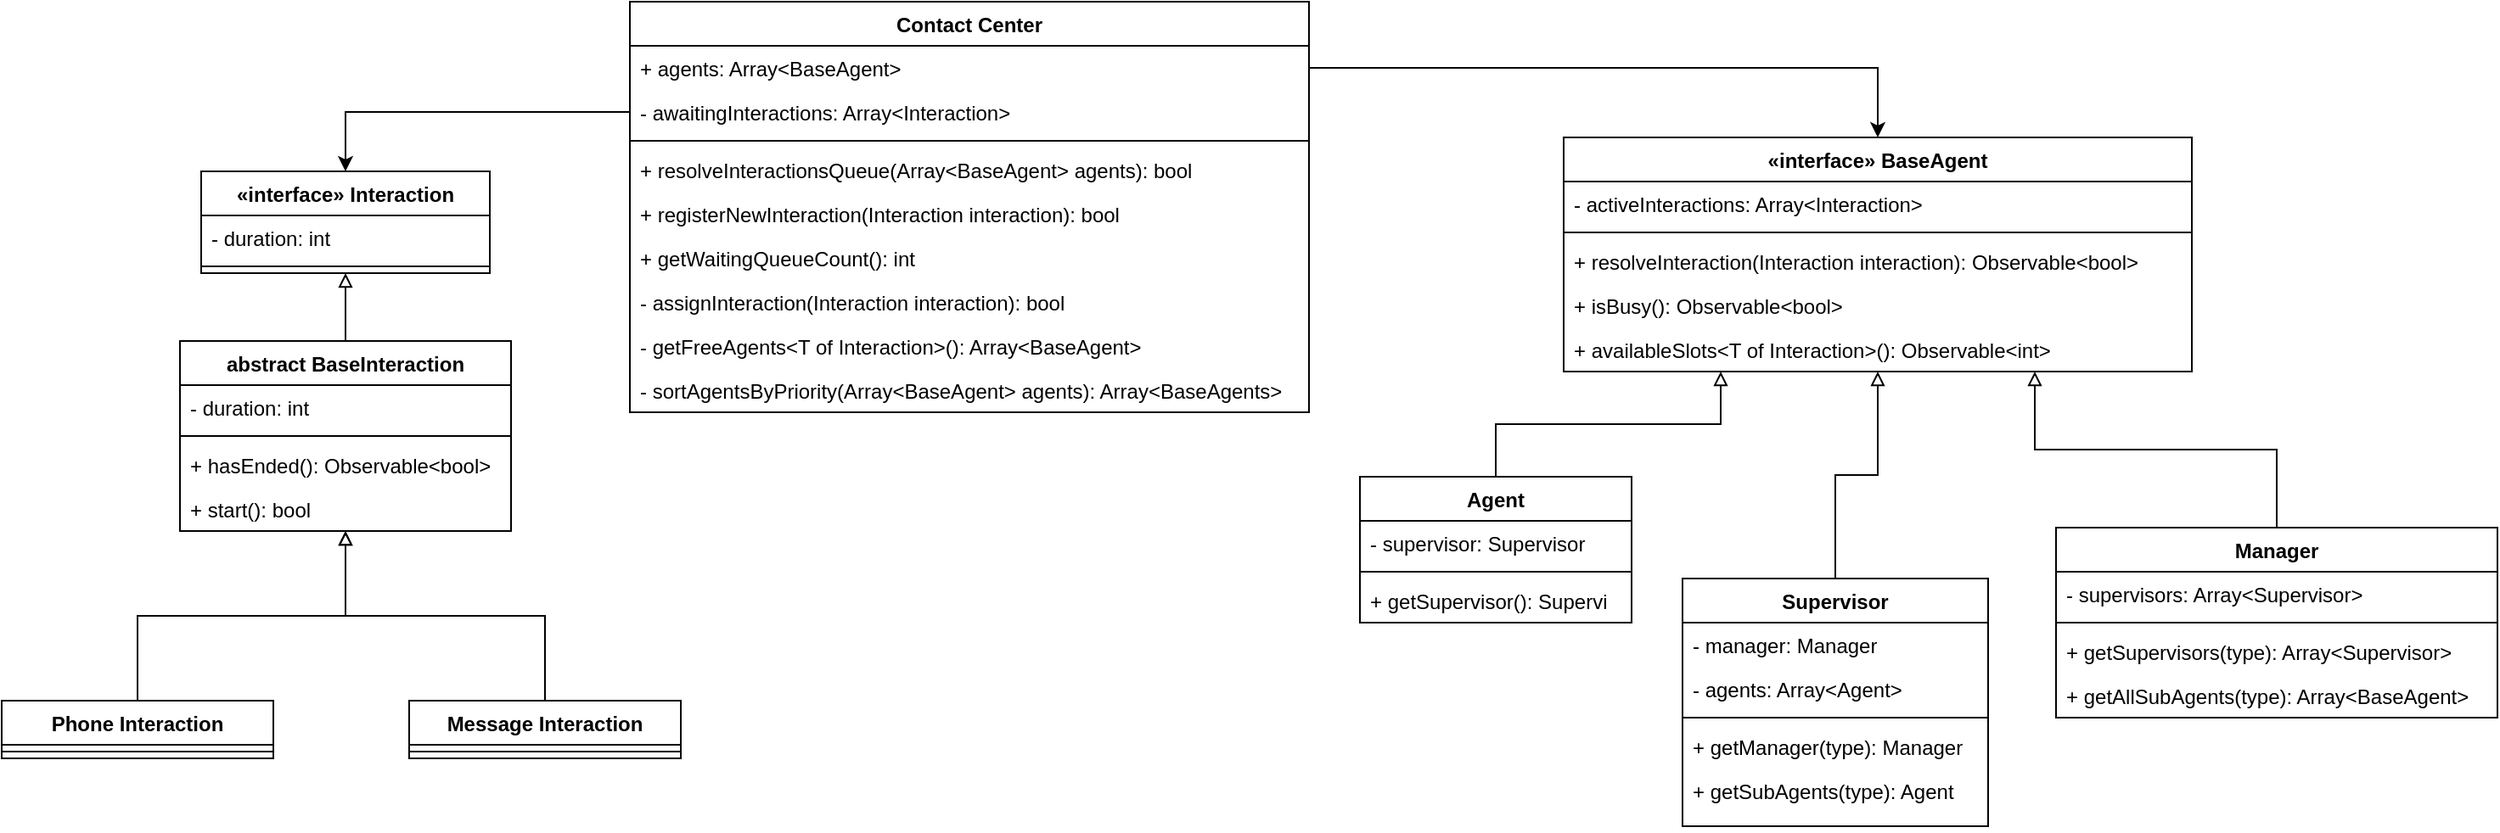 <mxfile version="14.9.6" type="device"><diagram id="9mXvaVSuT-yr561JVfZQ" name="Page-1"><mxGraphModel dx="1086" dy="806" grid="1" gridSize="10" guides="1" tooltips="1" connect="1" arrows="1" fold="1" page="1" pageScale="1" pageWidth="850" pageHeight="1100" math="0" shadow="0"><root><mxCell id="0"/><mxCell id="1" parent="0"/><mxCell id="VfbLvijLUW6u_aJ8UXOx-10" style="edgeStyle=orthogonalEdgeStyle;rounded=0;orthogonalLoop=1;jettySize=auto;html=1;startArrow=none;startFill=0;endArrow=block;endFill=0;" edge="1" parent="1" source="rVlFmZ7Iy4KIFGHd2SEh-2" target="VfbLvijLUW6u_aJ8UXOx-1"><mxGeometry relative="1" as="geometry"/></mxCell><mxCell id="rVlFmZ7Iy4KIFGHd2SEh-2" value="Message Interaction" style="swimlane;fontStyle=1;align=center;verticalAlign=top;childLayout=stackLayout;horizontal=1;startSize=26;horizontalStack=0;resizeParent=1;resizeParentMax=0;resizeLast=0;collapsible=1;marginBottom=0;" parent="1" vertex="1"><mxGeometry x="250" y="962" width="160" height="34" as="geometry"/></mxCell><mxCell id="rVlFmZ7Iy4KIFGHd2SEh-4" value="" style="line;strokeWidth=1;fillColor=none;align=left;verticalAlign=middle;spacingTop=-1;spacingLeft=3;spacingRight=3;rotatable=0;labelPosition=right;points=[];portConstraint=eastwest;" parent="rVlFmZ7Iy4KIFGHd2SEh-2" vertex="1"><mxGeometry y="26" width="160" height="8" as="geometry"/></mxCell><mxCell id="VfbLvijLUW6u_aJ8UXOx-11" style="edgeStyle=orthogonalEdgeStyle;rounded=0;orthogonalLoop=1;jettySize=auto;html=1;startArrow=none;startFill=0;endArrow=block;endFill=0;" edge="1" parent="1" source="rVlFmZ7Iy4KIFGHd2SEh-6" target="VfbLvijLUW6u_aJ8UXOx-1"><mxGeometry relative="1" as="geometry"/></mxCell><mxCell id="rVlFmZ7Iy4KIFGHd2SEh-6" value="Phone Interaction" style="swimlane;fontStyle=1;align=center;verticalAlign=top;childLayout=stackLayout;horizontal=1;startSize=26;horizontalStack=0;resizeParent=1;resizeParentMax=0;resizeLast=0;collapsible=1;marginBottom=0;" parent="1" vertex="1"><mxGeometry x="10" y="962" width="160" height="34" as="geometry"/></mxCell><mxCell id="rVlFmZ7Iy4KIFGHd2SEh-8" value="" style="line;strokeWidth=1;fillColor=none;align=left;verticalAlign=middle;spacingTop=-1;spacingLeft=3;spacingRight=3;rotatable=0;labelPosition=right;points=[];portConstraint=eastwest;" parent="rVlFmZ7Iy4KIFGHd2SEh-6" vertex="1"><mxGeometry y="26" width="160" height="8" as="geometry"/></mxCell><mxCell id="rVlFmZ7Iy4KIFGHd2SEh-12" value="Agent" style="swimlane;fontStyle=1;align=center;verticalAlign=top;childLayout=stackLayout;horizontal=1;startSize=26;horizontalStack=0;resizeParent=1;resizeParentMax=0;resizeLast=0;collapsible=1;marginBottom=0;" parent="1" vertex="1"><mxGeometry x="810" y="830" width="160" height="86" as="geometry"/></mxCell><mxCell id="rVlFmZ7Iy4KIFGHd2SEh-13" value="- supervisor: Supervisor" style="text;strokeColor=none;fillColor=none;align=left;verticalAlign=top;spacingLeft=4;spacingRight=4;overflow=hidden;rotatable=0;points=[[0,0.5],[1,0.5]];portConstraint=eastwest;" parent="rVlFmZ7Iy4KIFGHd2SEh-12" vertex="1"><mxGeometry y="26" width="160" height="26" as="geometry"/></mxCell><mxCell id="rVlFmZ7Iy4KIFGHd2SEh-14" value="" style="line;strokeWidth=1;fillColor=none;align=left;verticalAlign=middle;spacingTop=-1;spacingLeft=3;spacingRight=3;rotatable=0;labelPosition=right;points=[];portConstraint=eastwest;" parent="rVlFmZ7Iy4KIFGHd2SEh-12" vertex="1"><mxGeometry y="52" width="160" height="8" as="geometry"/></mxCell><mxCell id="rVlFmZ7Iy4KIFGHd2SEh-15" value="+ getSupervisor(): Supervi" style="text;strokeColor=none;fillColor=none;align=left;verticalAlign=top;spacingLeft=4;spacingRight=4;overflow=hidden;rotatable=0;points=[[0,0.5],[1,0.5]];portConstraint=eastwest;" parent="rVlFmZ7Iy4KIFGHd2SEh-12" vertex="1"><mxGeometry y="60" width="160" height="26" as="geometry"/></mxCell><mxCell id="bqos2zg2RV2krhV23c68-33" style="edgeStyle=orthogonalEdgeStyle;rounded=0;orthogonalLoop=1;jettySize=auto;html=1;exitX=0.5;exitY=0;exitDx=0;exitDy=0;startArrow=none;startFill=0;endArrow=block;endFill=0;" parent="1" source="rVlFmZ7Iy4KIFGHd2SEh-16" target="rVlFmZ7Iy4KIFGHd2SEh-28" edge="1"><mxGeometry relative="1" as="geometry"/></mxCell><mxCell id="rVlFmZ7Iy4KIFGHd2SEh-16" value="Supervisor" style="swimlane;fontStyle=1;align=center;verticalAlign=top;childLayout=stackLayout;horizontal=1;startSize=26;horizontalStack=0;resizeParent=1;resizeParentMax=0;resizeLast=0;collapsible=1;marginBottom=0;" parent="1" vertex="1"><mxGeometry x="1000" y="890" width="180" height="146" as="geometry"/></mxCell><mxCell id="rVlFmZ7Iy4KIFGHd2SEh-17" value="- manager: Manager" style="text;strokeColor=none;fillColor=none;align=left;verticalAlign=top;spacingLeft=4;spacingRight=4;overflow=hidden;rotatable=0;points=[[0,0.5],[1,0.5]];portConstraint=eastwest;" parent="rVlFmZ7Iy4KIFGHd2SEh-16" vertex="1"><mxGeometry y="26" width="180" height="26" as="geometry"/></mxCell><mxCell id="bqos2zg2RV2krhV23c68-34" value="- agents: Array&lt;Agent&gt;" style="text;strokeColor=none;fillColor=none;align=left;verticalAlign=top;spacingLeft=4;spacingRight=4;overflow=hidden;rotatable=0;points=[[0,0.5],[1,0.5]];portConstraint=eastwest;" parent="rVlFmZ7Iy4KIFGHd2SEh-16" vertex="1"><mxGeometry y="52" width="180" height="26" as="geometry"/></mxCell><mxCell id="rVlFmZ7Iy4KIFGHd2SEh-18" value="" style="line;strokeWidth=1;fillColor=none;align=left;verticalAlign=middle;spacingTop=-1;spacingLeft=3;spacingRight=3;rotatable=0;labelPosition=right;points=[];portConstraint=eastwest;" parent="rVlFmZ7Iy4KIFGHd2SEh-16" vertex="1"><mxGeometry y="78" width="180" height="8" as="geometry"/></mxCell><mxCell id="rVlFmZ7Iy4KIFGHd2SEh-19" value="+ getManager(type): Manager" style="text;strokeColor=none;fillColor=none;align=left;verticalAlign=top;spacingLeft=4;spacingRight=4;overflow=hidden;rotatable=0;points=[[0,0.5],[1,0.5]];portConstraint=eastwest;" parent="rVlFmZ7Iy4KIFGHd2SEh-16" vertex="1"><mxGeometry y="86" width="180" height="26" as="geometry"/></mxCell><mxCell id="bqos2zg2RV2krhV23c68-35" value="+ getSubAgents(type): Agent" style="text;strokeColor=none;fillColor=none;align=left;verticalAlign=top;spacingLeft=4;spacingRight=4;overflow=hidden;rotatable=0;points=[[0,0.5],[1,0.5]];portConstraint=eastwest;" parent="rVlFmZ7Iy4KIFGHd2SEh-16" vertex="1"><mxGeometry y="112" width="180" height="34" as="geometry"/></mxCell><mxCell id="rVlFmZ7Iy4KIFGHd2SEh-20" value="Manager" style="swimlane;fontStyle=1;align=center;verticalAlign=top;childLayout=stackLayout;horizontal=1;startSize=26;horizontalStack=0;resizeParent=1;resizeParentMax=0;resizeLast=0;collapsible=1;marginBottom=0;" parent="1" vertex="1"><mxGeometry x="1220" y="860" width="260" height="112" as="geometry"/></mxCell><mxCell id="bqos2zg2RV2krhV23c68-36" value="- supervisors: Array&lt;Supervisor&gt;" style="text;strokeColor=none;fillColor=none;align=left;verticalAlign=top;spacingLeft=4;spacingRight=4;overflow=hidden;rotatable=0;points=[[0,0.5],[1,0.5]];portConstraint=eastwest;" parent="rVlFmZ7Iy4KIFGHd2SEh-20" vertex="1"><mxGeometry y="26" width="260" height="26" as="geometry"/></mxCell><mxCell id="rVlFmZ7Iy4KIFGHd2SEh-22" value="" style="line;strokeWidth=1;fillColor=none;align=left;verticalAlign=middle;spacingTop=-1;spacingLeft=3;spacingRight=3;rotatable=0;labelPosition=right;points=[];portConstraint=eastwest;" parent="rVlFmZ7Iy4KIFGHd2SEh-20" vertex="1"><mxGeometry y="52" width="260" height="8" as="geometry"/></mxCell><mxCell id="rVlFmZ7Iy4KIFGHd2SEh-23" value="+ getSupervisors(type): Array&lt;Supervisor&gt;" style="text;strokeColor=none;fillColor=none;align=left;verticalAlign=top;spacingLeft=4;spacingRight=4;overflow=hidden;rotatable=0;points=[[0,0.5],[1,0.5]];portConstraint=eastwest;" parent="rVlFmZ7Iy4KIFGHd2SEh-20" vertex="1"><mxGeometry y="60" width="260" height="26" as="geometry"/></mxCell><mxCell id="bqos2zg2RV2krhV23c68-37" value="+ getAllSubAgents(type): Array&lt;BaseAgent&gt;" style="text;strokeColor=none;fillColor=none;align=left;verticalAlign=top;spacingLeft=4;spacingRight=4;overflow=hidden;rotatable=0;points=[[0,0.5],[1,0.5]];portConstraint=eastwest;" parent="rVlFmZ7Iy4KIFGHd2SEh-20" vertex="1"><mxGeometry y="86" width="260" height="26" as="geometry"/></mxCell><mxCell id="bqos2zg2RV2krhV23c68-4" style="edgeStyle=orthogonalEdgeStyle;rounded=0;orthogonalLoop=1;jettySize=auto;html=1;exitX=0.25;exitY=1;exitDx=0;exitDy=0;endArrow=none;endFill=0;startArrow=block;startFill=0;" parent="1" source="rVlFmZ7Iy4KIFGHd2SEh-28" target="rVlFmZ7Iy4KIFGHd2SEh-12" edge="1"><mxGeometry relative="1" as="geometry"/></mxCell><mxCell id="bqos2zg2RV2krhV23c68-6" style="edgeStyle=orthogonalEdgeStyle;rounded=0;orthogonalLoop=1;jettySize=auto;html=1;exitX=0.75;exitY=1;exitDx=0;exitDy=0;endArrow=none;endFill=0;startArrow=block;startFill=0;" parent="1" source="rVlFmZ7Iy4KIFGHd2SEh-28" target="rVlFmZ7Iy4KIFGHd2SEh-20" edge="1"><mxGeometry relative="1" as="geometry"/></mxCell><mxCell id="bqos2zg2RV2krhV23c68-31" style="edgeStyle=orthogonalEdgeStyle;rounded=0;orthogonalLoop=1;jettySize=auto;html=1;exitX=0.5;exitY=0;exitDx=0;exitDy=0;entryX=1;entryY=0.5;entryDx=0;entryDy=0;startArrow=classic;startFill=1;endArrow=none;endFill=0;" parent="1" source="rVlFmZ7Iy4KIFGHd2SEh-28" target="bqos2zg2RV2krhV23c68-9" edge="1"><mxGeometry relative="1" as="geometry"/></mxCell><mxCell id="rVlFmZ7Iy4KIFGHd2SEh-28" value="«interface» BaseAgent" style="swimlane;fontStyle=1;align=center;verticalAlign=top;childLayout=stackLayout;horizontal=1;startSize=26;horizontalStack=0;resizeParent=1;resizeParentMax=0;resizeLast=0;collapsible=1;marginBottom=0;" parent="1" vertex="1"><mxGeometry x="930" y="630" width="370" height="138" as="geometry"/></mxCell><mxCell id="rVlFmZ7Iy4KIFGHd2SEh-29" value="- activeInteractions: Array&lt;Interaction&gt;" style="text;strokeColor=none;fillColor=none;align=left;verticalAlign=top;spacingLeft=4;spacingRight=4;overflow=hidden;rotatable=0;points=[[0,0.5],[1,0.5]];portConstraint=eastwest;" parent="rVlFmZ7Iy4KIFGHd2SEh-28" vertex="1"><mxGeometry y="26" width="370" height="26" as="geometry"/></mxCell><mxCell id="rVlFmZ7Iy4KIFGHd2SEh-30" value="" style="line;strokeWidth=1;fillColor=none;align=left;verticalAlign=middle;spacingTop=-1;spacingLeft=3;spacingRight=3;rotatable=0;labelPosition=right;points=[];portConstraint=eastwest;" parent="rVlFmZ7Iy4KIFGHd2SEh-28" vertex="1"><mxGeometry y="52" width="370" height="8" as="geometry"/></mxCell><mxCell id="rVlFmZ7Iy4KIFGHd2SEh-31" value="+ resolveInteraction(Interaction interaction): Observable&lt;bool&gt;" style="text;strokeColor=none;fillColor=none;align=left;verticalAlign=top;spacingLeft=4;spacingRight=4;overflow=hidden;rotatable=0;points=[[0,0.5],[1,0.5]];portConstraint=eastwest;" parent="rVlFmZ7Iy4KIFGHd2SEh-28" vertex="1"><mxGeometry y="60" width="370" height="26" as="geometry"/></mxCell><mxCell id="bqos2zg2RV2krhV23c68-32" value="+ isBusy(): Observable&lt;bool&gt;" style="text;strokeColor=none;fillColor=none;align=left;verticalAlign=top;spacingLeft=4;spacingRight=4;overflow=hidden;rotatable=0;points=[[0,0.5],[1,0.5]];portConstraint=eastwest;" parent="rVlFmZ7Iy4KIFGHd2SEh-28" vertex="1"><mxGeometry y="86" width="370" height="26" as="geometry"/></mxCell><mxCell id="rVlFmZ7Iy4KIFGHd2SEh-32" value="+ availableSlots&lt;T of Interaction&gt;(): Observable&lt;int&gt;" style="text;strokeColor=none;fillColor=none;align=left;verticalAlign=top;spacingLeft=4;spacingRight=4;overflow=hidden;rotatable=0;points=[[0,0.5],[1,0.5]];portConstraint=eastwest;" parent="rVlFmZ7Iy4KIFGHd2SEh-28" vertex="1"><mxGeometry y="112" width="370" height="26" as="geometry"/></mxCell><mxCell id="bqos2zg2RV2krhV23c68-30" style="edgeStyle=orthogonalEdgeStyle;rounded=0;orthogonalLoop=1;jettySize=auto;html=1;exitX=0.5;exitY=0;exitDx=0;exitDy=0;entryX=0;entryY=0.5;entryDx=0;entryDy=0;startArrow=classic;startFill=1;endArrow=none;endFill=0;" parent="1" source="rVlFmZ7Iy4KIFGHd2SEh-40" target="bqos2zg2RV2krhV23c68-17" edge="1"><mxGeometry relative="1" as="geometry"/></mxCell><mxCell id="VfbLvijLUW6u_aJ8UXOx-8" style="edgeStyle=orthogonalEdgeStyle;rounded=0;orthogonalLoop=1;jettySize=auto;html=1;exitX=0.5;exitY=1;exitDx=0;exitDy=0;entryX=0.5;entryY=0;entryDx=0;entryDy=0;endArrow=none;endFill=0;startArrow=block;startFill=0;" edge="1" parent="1" source="rVlFmZ7Iy4KIFGHd2SEh-40" target="VfbLvijLUW6u_aJ8UXOx-1"><mxGeometry relative="1" as="geometry"/></mxCell><mxCell id="rVlFmZ7Iy4KIFGHd2SEh-40" value="«interface» Interaction" style="swimlane;fontStyle=1;align=center;verticalAlign=top;childLayout=stackLayout;horizontal=1;startSize=26;horizontalStack=0;resizeParent=1;resizeParentMax=0;resizeLast=0;collapsible=1;marginBottom=0;" parent="1" vertex="1"><mxGeometry x="127.5" y="650" width="170" height="60" as="geometry"/></mxCell><mxCell id="rVlFmZ7Iy4KIFGHd2SEh-41" value="- duration: int" style="text;strokeColor=none;fillColor=none;align=left;verticalAlign=top;spacingLeft=4;spacingRight=4;overflow=hidden;rotatable=0;points=[[0,0.5],[1,0.5]];portConstraint=eastwest;" parent="rVlFmZ7Iy4KIFGHd2SEh-40" vertex="1"><mxGeometry y="26" width="170" height="26" as="geometry"/></mxCell><mxCell id="rVlFmZ7Iy4KIFGHd2SEh-42" value="" style="line;strokeWidth=1;fillColor=none;align=left;verticalAlign=middle;spacingTop=-1;spacingLeft=3;spacingRight=3;rotatable=0;labelPosition=right;points=[];portConstraint=eastwest;" parent="rVlFmZ7Iy4KIFGHd2SEh-40" vertex="1"><mxGeometry y="52" width="170" height="8" as="geometry"/></mxCell><mxCell id="bqos2zg2RV2krhV23c68-8" value="Contact Center" style="swimlane;fontStyle=1;align=center;verticalAlign=top;childLayout=stackLayout;horizontal=1;startSize=26;horizontalStack=0;resizeParent=1;resizeParentMax=0;resizeLast=0;collapsible=1;marginBottom=0;" parent="1" vertex="1"><mxGeometry x="380" y="550" width="400" height="242" as="geometry"/></mxCell><mxCell id="bqos2zg2RV2krhV23c68-9" value="+ agents: Array&lt;BaseAgent&gt;" style="text;strokeColor=none;fillColor=none;align=left;verticalAlign=top;spacingLeft=4;spacingRight=4;overflow=hidden;rotatable=0;points=[[0,0.5],[1,0.5]];portConstraint=eastwest;" parent="bqos2zg2RV2krhV23c68-8" vertex="1"><mxGeometry y="26" width="400" height="26" as="geometry"/></mxCell><mxCell id="bqos2zg2RV2krhV23c68-17" value="- awaitingInteractions: Array&lt;Interaction&gt;" style="text;strokeColor=none;fillColor=none;align=left;verticalAlign=top;spacingLeft=4;spacingRight=4;overflow=hidden;rotatable=0;points=[[0,0.5],[1,0.5]];portConstraint=eastwest;" parent="bqos2zg2RV2krhV23c68-8" vertex="1"><mxGeometry y="52" width="400" height="26" as="geometry"/></mxCell><mxCell id="bqos2zg2RV2krhV23c68-10" value="" style="line;strokeWidth=1;fillColor=none;align=left;verticalAlign=middle;spacingTop=-1;spacingLeft=3;spacingRight=3;rotatable=0;labelPosition=right;points=[];portConstraint=eastwest;" parent="bqos2zg2RV2krhV23c68-8" vertex="1"><mxGeometry y="78" width="400" height="8" as="geometry"/></mxCell><mxCell id="bqos2zg2RV2krhV23c68-25" value="+ resolveInteractionsQueue(Array&lt;BaseAgent&gt; agents): bool" style="text;strokeColor=none;fillColor=none;align=left;verticalAlign=top;spacingLeft=4;spacingRight=4;overflow=hidden;rotatable=0;points=[[0,0.5],[1,0.5]];portConstraint=eastwest;" parent="bqos2zg2RV2krhV23c68-8" vertex="1"><mxGeometry y="86" width="400" height="26" as="geometry"/></mxCell><mxCell id="bqos2zg2RV2krhV23c68-21" value="+ registerNewInteraction(Interaction interaction): bool" style="text;strokeColor=none;fillColor=none;align=left;verticalAlign=top;spacingLeft=4;spacingRight=4;overflow=hidden;rotatable=0;points=[[0,0.5],[1,0.5]];portConstraint=eastwest;" parent="bqos2zg2RV2krhV23c68-8" vertex="1"><mxGeometry y="112" width="400" height="26" as="geometry"/></mxCell><mxCell id="bqos2zg2RV2krhV23c68-22" value="+ getWaitingQueueCount(): int" style="text;strokeColor=none;fillColor=none;align=left;verticalAlign=top;spacingLeft=4;spacingRight=4;overflow=hidden;rotatable=0;points=[[0,0.5],[1,0.5]];portConstraint=eastwest;" parent="bqos2zg2RV2krhV23c68-8" vertex="1"><mxGeometry y="138" width="400" height="26" as="geometry"/></mxCell><mxCell id="bqos2zg2RV2krhV23c68-11" value="- assignInteraction(Interaction interaction): bool" style="text;strokeColor=none;fillColor=none;align=left;verticalAlign=top;spacingLeft=4;spacingRight=4;overflow=hidden;rotatable=0;points=[[0,0.5],[1,0.5]];portConstraint=eastwest;" parent="bqos2zg2RV2krhV23c68-8" vertex="1"><mxGeometry y="164" width="400" height="26" as="geometry"/></mxCell><mxCell id="bqos2zg2RV2krhV23c68-23" value="- getFreeAgents&lt;T of Interaction&gt;(): Array&lt;BaseAgent&gt;" style="text;strokeColor=none;fillColor=none;align=left;verticalAlign=top;spacingLeft=4;spacingRight=4;overflow=hidden;rotatable=0;points=[[0,0.5],[1,0.5]];portConstraint=eastwest;" parent="bqos2zg2RV2krhV23c68-8" vertex="1"><mxGeometry y="190" width="400" height="26" as="geometry"/></mxCell><mxCell id="bqos2zg2RV2krhV23c68-24" value="- sortAgentsByPriority(Array&lt;BaseAgent&gt; agents): Array&lt;BaseAgents&gt;" style="text;strokeColor=none;fillColor=none;align=left;verticalAlign=top;spacingLeft=4;spacingRight=4;overflow=hidden;rotatable=0;points=[[0,0.5],[1,0.5]];portConstraint=eastwest;" parent="bqos2zg2RV2krhV23c68-8" vertex="1"><mxGeometry y="216" width="400" height="26" as="geometry"/></mxCell><mxCell id="VfbLvijLUW6u_aJ8UXOx-1" value="abstract BaseInteraction" style="swimlane;fontStyle=1;align=center;verticalAlign=top;childLayout=stackLayout;horizontal=1;startSize=26;horizontalStack=0;resizeParent=1;resizeParentMax=0;resizeLast=0;collapsible=1;marginBottom=0;" vertex="1" parent="1"><mxGeometry x="115" y="750" width="195" height="112" as="geometry"/></mxCell><mxCell id="VfbLvijLUW6u_aJ8UXOx-7" value="- duration: int" style="text;strokeColor=none;fillColor=none;align=left;verticalAlign=top;spacingLeft=4;spacingRight=4;overflow=hidden;rotatable=0;points=[[0,0.5],[1,0.5]];portConstraint=eastwest;" vertex="1" parent="VfbLvijLUW6u_aJ8UXOx-1"><mxGeometry y="26" width="195" height="26" as="geometry"/></mxCell><mxCell id="VfbLvijLUW6u_aJ8UXOx-3" value="" style="line;strokeWidth=1;fillColor=none;align=left;verticalAlign=middle;spacingTop=-1;spacingLeft=3;spacingRight=3;rotatable=0;labelPosition=right;points=[];portConstraint=eastwest;" vertex="1" parent="VfbLvijLUW6u_aJ8UXOx-1"><mxGeometry y="52" width="195" height="8" as="geometry"/></mxCell><mxCell id="VfbLvijLUW6u_aJ8UXOx-6" value="+ hasEnded(): Observable&lt;bool&gt;" style="text;strokeColor=none;fillColor=none;align=left;verticalAlign=top;spacingLeft=4;spacingRight=4;overflow=hidden;rotatable=0;points=[[0,0.5],[1,0.5]];portConstraint=eastwest;" vertex="1" parent="VfbLvijLUW6u_aJ8UXOx-1"><mxGeometry y="60" width="195" height="26" as="geometry"/></mxCell><mxCell id="VfbLvijLUW6u_aJ8UXOx-5" value="+ start(): bool" style="text;strokeColor=none;fillColor=none;align=left;verticalAlign=top;spacingLeft=4;spacingRight=4;overflow=hidden;rotatable=0;points=[[0,0.5],[1,0.5]];portConstraint=eastwest;" vertex="1" parent="VfbLvijLUW6u_aJ8UXOx-1"><mxGeometry y="86" width="195" height="26" as="geometry"/></mxCell></root></mxGraphModel></diagram></mxfile>